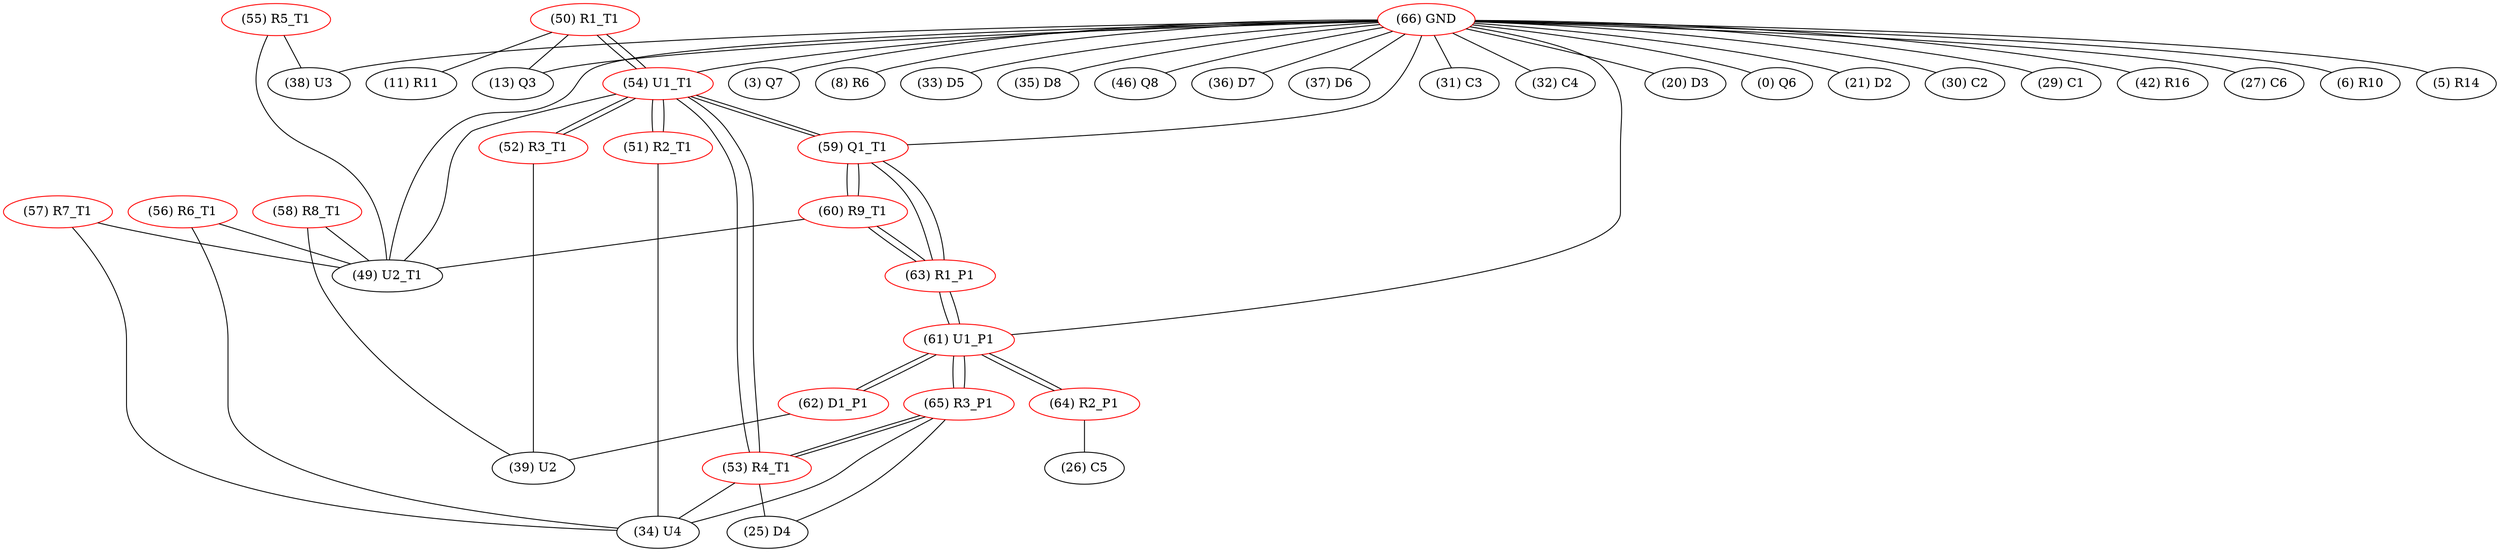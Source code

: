 graph {
	50 [label="(50) R1_T1" color=red]
	11 [label="(11) R11"]
	13 [label="(13) Q3"]
	54 [label="(54) U1_T1"]
	51 [label="(51) R2_T1" color=red]
	34 [label="(34) U4"]
	54 [label="(54) U1_T1"]
	52 [label="(52) R3_T1" color=red]
	39 [label="(39) U2"]
	54 [label="(54) U1_T1"]
	53 [label="(53) R4_T1" color=red]
	34 [label="(34) U4"]
	25 [label="(25) D4"]
	65 [label="(65) R3_P1"]
	54 [label="(54) U1_T1"]
	54 [label="(54) U1_T1" color=red]
	49 [label="(49) U2_T1"]
	52 [label="(52) R3_T1"]
	51 [label="(51) R2_T1"]
	50 [label="(50) R1_T1"]
	59 [label="(59) Q1_T1"]
	53 [label="(53) R4_T1"]
	55 [label="(55) R5_T1" color=red]
	38 [label="(38) U3"]
	49 [label="(49) U2_T1"]
	56 [label="(56) R6_T1" color=red]
	34 [label="(34) U4"]
	49 [label="(49) U2_T1"]
	57 [label="(57) R7_T1" color=red]
	34 [label="(34) U4"]
	49 [label="(49) U2_T1"]
	58 [label="(58) R8_T1" color=red]
	39 [label="(39) U2"]
	49 [label="(49) U2_T1"]
	59 [label="(59) Q1_T1" color=red]
	54 [label="(54) U1_T1"]
	63 [label="(63) R1_P1"]
	60 [label="(60) R9_T1"]
	60 [label="(60) R9_T1" color=red]
	49 [label="(49) U2_T1"]
	63 [label="(63) R1_P1"]
	59 [label="(59) Q1_T1"]
	61 [label="(61) U1_P1" color=red]
	62 [label="(62) D1_P1"]
	64 [label="(64) R2_P1"]
	65 [label="(65) R3_P1"]
	63 [label="(63) R1_P1"]
	62 [label="(62) D1_P1" color=red]
	39 [label="(39) U2"]
	61 [label="(61) U1_P1"]
	63 [label="(63) R1_P1" color=red]
	60 [label="(60) R9_T1"]
	59 [label="(59) Q1_T1"]
	61 [label="(61) U1_P1"]
	64 [label="(64) R2_P1" color=red]
	26 [label="(26) C5"]
	61 [label="(61) U1_P1"]
	65 [label="(65) R3_P1" color=red]
	34 [label="(34) U4"]
	25 [label="(25) D4"]
	53 [label="(53) R4_T1"]
	61 [label="(61) U1_P1"]
	66 [label="(66) GND" color=red]
	31 [label="(31) C3"]
	32 [label="(32) C4"]
	20 [label="(20) D3"]
	0 [label="(0) Q6"]
	21 [label="(21) D2"]
	30 [label="(30) C2"]
	38 [label="(38) U3"]
	29 [label="(29) C1"]
	42 [label="(42) R16"]
	27 [label="(27) C6"]
	6 [label="(6) R10"]
	5 [label="(5) R14"]
	3 [label="(3) Q7"]
	13 [label="(13) Q3"]
	8 [label="(8) R6"]
	33 [label="(33) D5"]
	35 [label="(35) D8"]
	46 [label="(46) Q8"]
	36 [label="(36) D7"]
	37 [label="(37) D6"]
	54 [label="(54) U1_T1"]
	49 [label="(49) U2_T1"]
	59 [label="(59) Q1_T1"]
	61 [label="(61) U1_P1"]
	50 -- 11
	50 -- 13
	50 -- 54
	51 -- 34
	51 -- 54
	52 -- 39
	52 -- 54
	53 -- 34
	53 -- 25
	53 -- 65
	53 -- 54
	54 -- 49
	54 -- 52
	54 -- 51
	54 -- 50
	54 -- 59
	54 -- 53
	55 -- 38
	55 -- 49
	56 -- 34
	56 -- 49
	57 -- 34
	57 -- 49
	58 -- 39
	58 -- 49
	59 -- 54
	59 -- 63
	59 -- 60
	60 -- 49
	60 -- 63
	60 -- 59
	61 -- 62
	61 -- 64
	61 -- 65
	61 -- 63
	62 -- 39
	62 -- 61
	63 -- 60
	63 -- 59
	63 -- 61
	64 -- 26
	64 -- 61
	65 -- 34
	65 -- 25
	65 -- 53
	65 -- 61
	66 -- 31
	66 -- 32
	66 -- 20
	66 -- 0
	66 -- 21
	66 -- 30
	66 -- 38
	66 -- 29
	66 -- 42
	66 -- 27
	66 -- 6
	66 -- 5
	66 -- 3
	66 -- 13
	66 -- 8
	66 -- 33
	66 -- 35
	66 -- 46
	66 -- 36
	66 -- 37
	66 -- 54
	66 -- 49
	66 -- 59
	66 -- 61
}